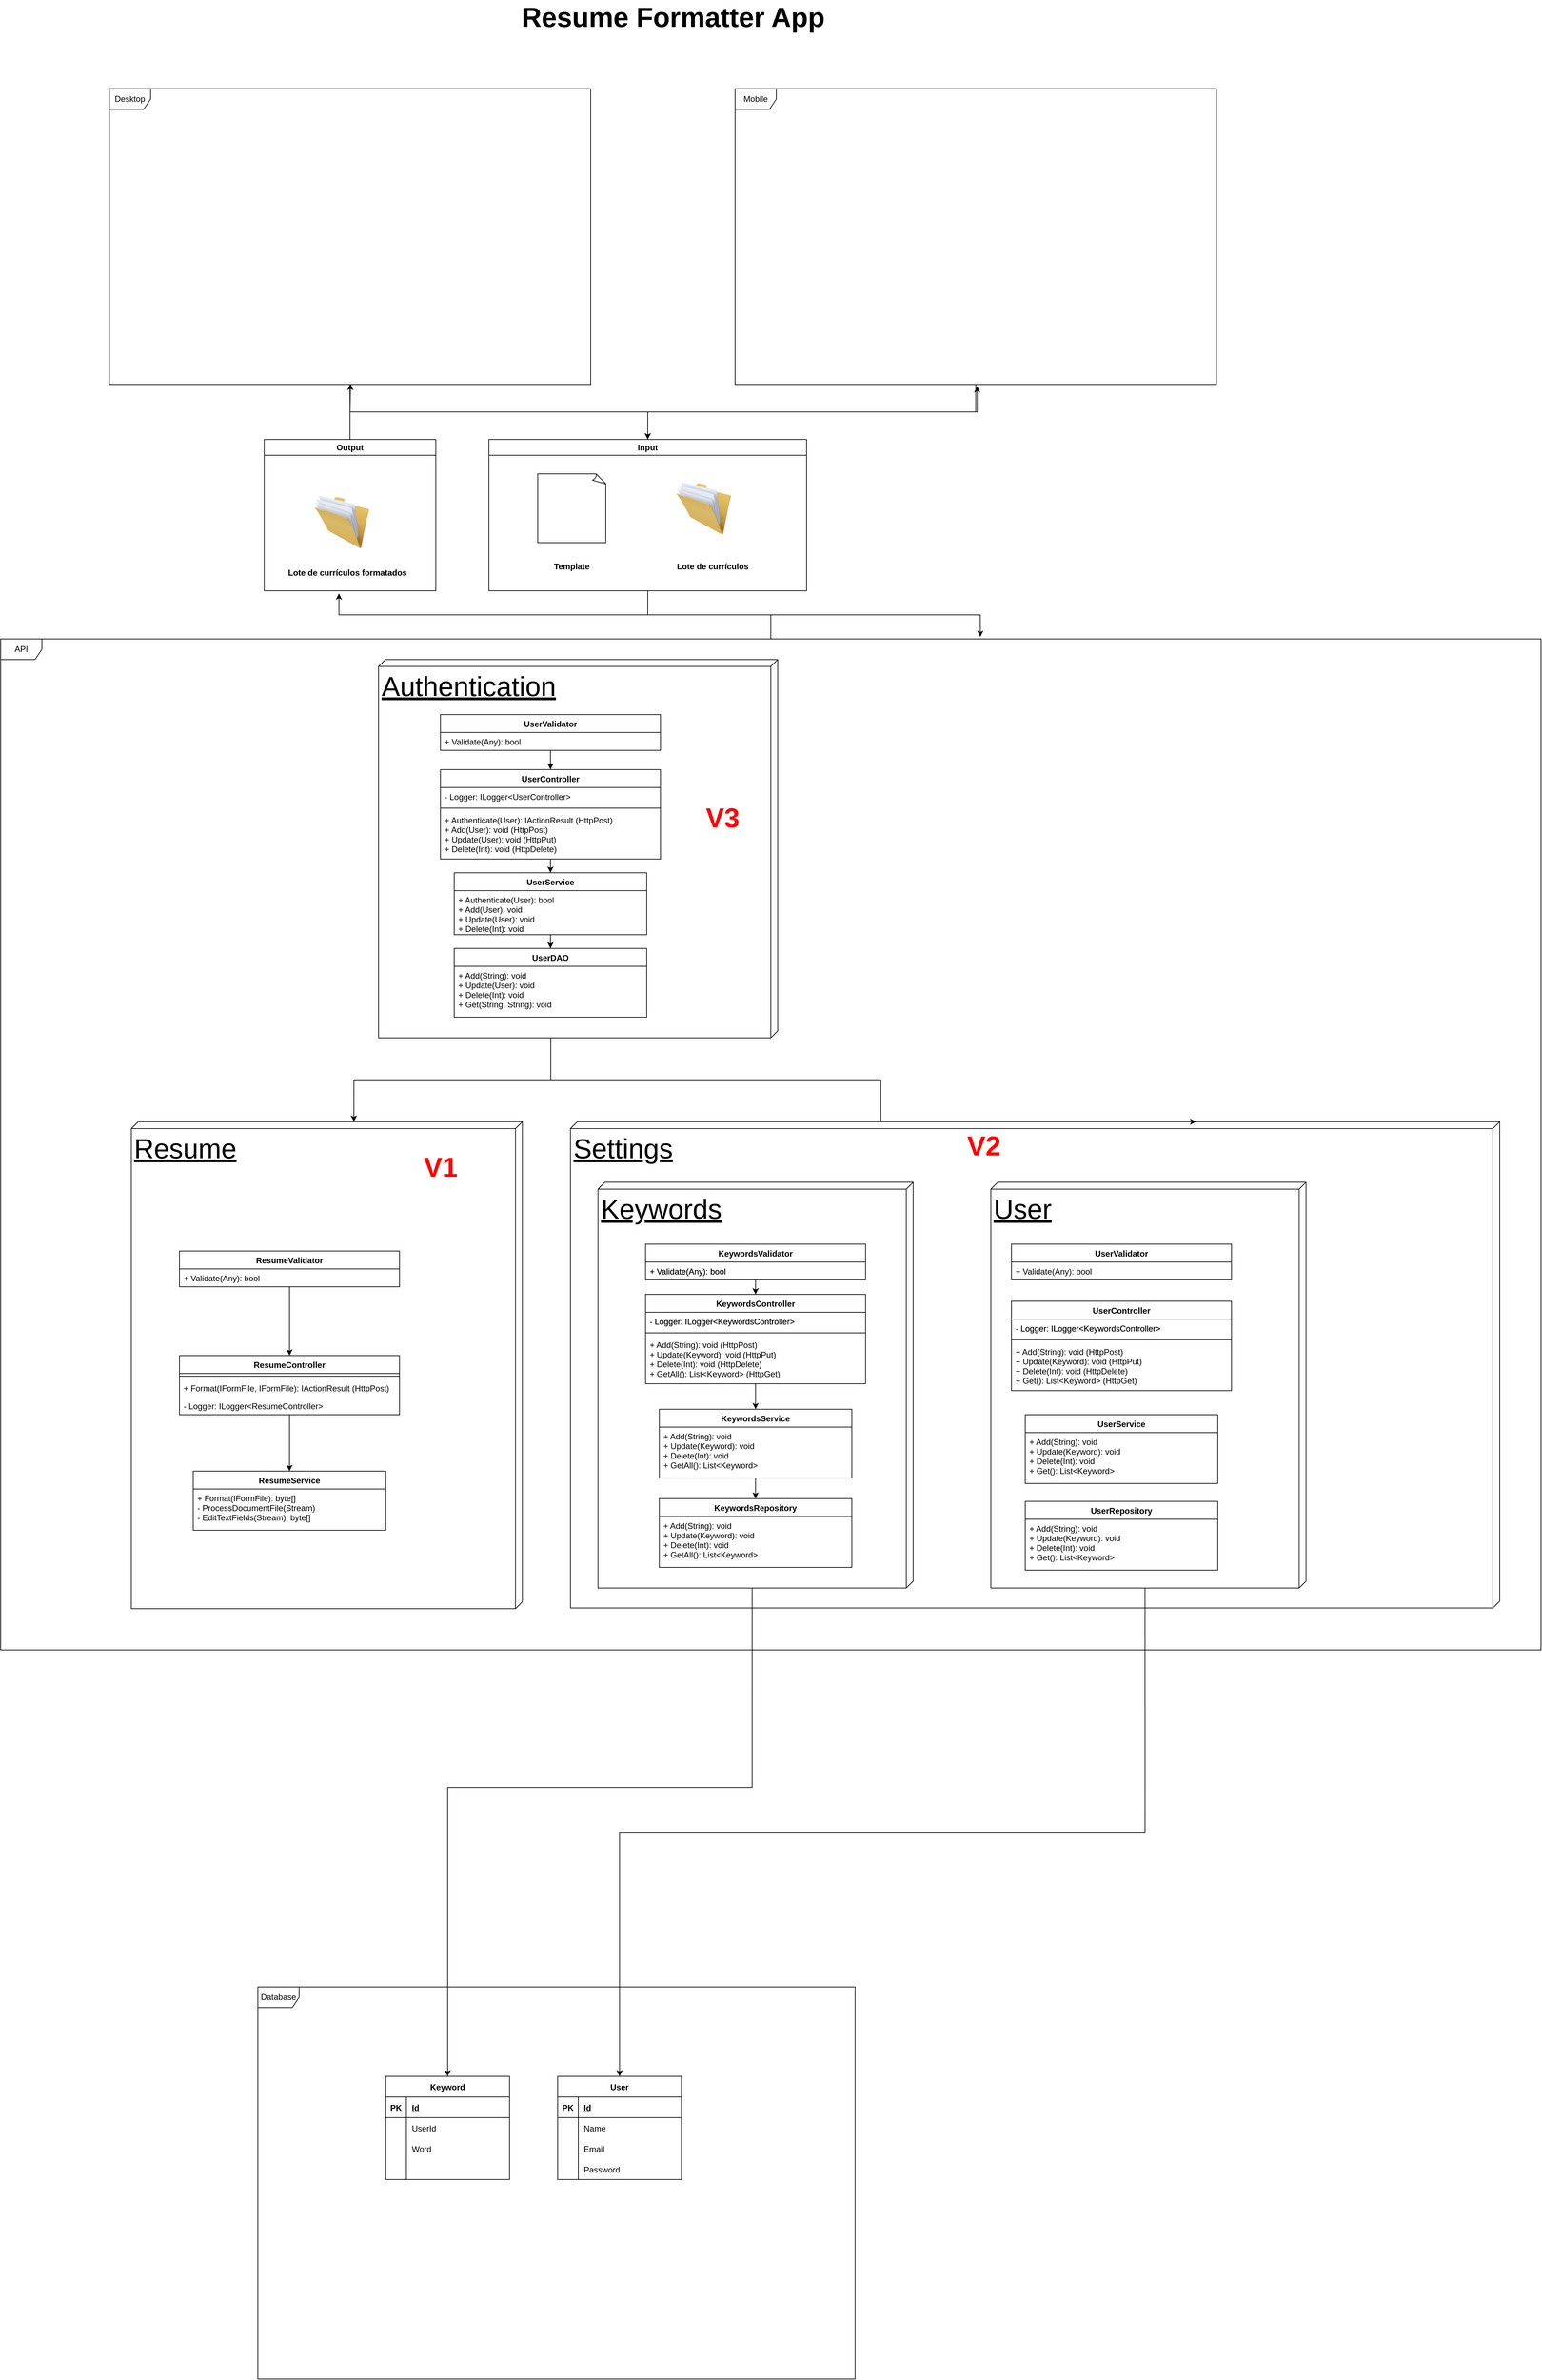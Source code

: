 <mxfile version="20.8.10" type="device"><diagram id="C5RBs43oDa-KdzZeNtuy" name="Page-1"><mxGraphModel dx="3316" dy="2825" grid="1" gridSize="10" guides="1" tooltips="1" connect="1" arrows="1" fold="1" page="1" pageScale="1" pageWidth="827" pageHeight="1169" math="0" shadow="0"><root><mxCell id="WIyWlLk6GJQsqaUBKTNV-0"/><mxCell id="WIyWlLk6GJQsqaUBKTNV-1" parent="WIyWlLk6GJQsqaUBKTNV-0"/><mxCell id="sNUEwPgvlE_x-QV5Grnz-19" style="edgeStyle=orthogonalEdgeStyle;rounded=0;orthogonalLoop=1;jettySize=auto;html=1;entryX=0.413;entryY=1.097;entryDx=0;entryDy=0;entryPerimeter=0;" parent="WIyWlLk6GJQsqaUBKTNV-1" source="MFV8BSGbSPskMG7UeGcg-14" target="sNUEwPgvlE_x-QV5Grnz-9" edge="1"><mxGeometry relative="1" as="geometry"/></mxCell><mxCell id="MFV8BSGbSPskMG7UeGcg-14" value="API" style="shape=umlFrame;whiteSpace=wrap;html=1;" parent="WIyWlLk6GJQsqaUBKTNV-1" vertex="1"><mxGeometry x="300" y="450" width="2240" height="1470" as="geometry"/></mxCell><mxCell id="MFV8BSGbSPskMG7UeGcg-44" value="Settings" style="verticalAlign=top;align=left;spacingTop=8;spacingLeft=2;spacingRight=12;shape=cube;size=10;direction=south;fontStyle=4;html=1;fontSize=40;" parent="WIyWlLk6GJQsqaUBKTNV-1" vertex="1"><mxGeometry x="1128.65" y="1152" width="1351.35" height="707" as="geometry"/></mxCell><mxCell id="6sLqrD7phpvfM1-1nnMF-46" style="edgeStyle=orthogonalEdgeStyle;rounded=0;orthogonalLoop=1;jettySize=auto;html=1;exitX=0;exitY=0;exitDx=590;exitDy=234.17;exitPerimeter=0;" edge="1" parent="WIyWlLk6GJQsqaUBKTNV-1" source="MFV8BSGbSPskMG7UeGcg-45" target="6sLqrD7phpvfM1-1nnMF-19"><mxGeometry relative="1" as="geometry"><Array as="points"><mxPoint x="1393" y="2120"/><mxPoint x="950" y="2120"/></Array></mxGeometry></mxCell><mxCell id="MFV8BSGbSPskMG7UeGcg-45" value="Keywords" style="verticalAlign=top;align=left;spacingTop=8;spacingLeft=2;spacingRight=12;shape=cube;size=10;direction=south;fontStyle=4;html=1;fontSize=40;" parent="WIyWlLk6GJQsqaUBKTNV-1" vertex="1"><mxGeometry x="1168.65" y="1240" width="458.34" height="590" as="geometry"/></mxCell><mxCell id="MFV8BSGbSPskMG7UeGcg-43" value="Resume" style="verticalAlign=top;align=left;spacingTop=8;spacingLeft=2;spacingRight=12;shape=cube;size=10;direction=south;fontStyle=4;html=1;fontSize=40;" parent="WIyWlLk6GJQsqaUBKTNV-1" vertex="1"><mxGeometry x="490" y="1152" width="568.65" height="708" as="geometry"/></mxCell><mxCell id="MFV8BSGbSPskMG7UeGcg-27" style="edgeStyle=orthogonalEdgeStyle;rounded=0;orthogonalLoop=1;jettySize=auto;html=1;fontSize=40;" parent="WIyWlLk6GJQsqaUBKTNV-1" source="MFV8BSGbSPskMG7UeGcg-0" target="MFV8BSGbSPskMG7UeGcg-4" edge="1"><mxGeometry relative="1" as="geometry"/></mxCell><mxCell id="MFV8BSGbSPskMG7UeGcg-0" value="ResumeController" style="swimlane;fontStyle=1;align=center;verticalAlign=top;childLayout=stackLayout;horizontal=1;startSize=26;horizontalStack=0;resizeParent=1;resizeParentMax=0;resizeLast=0;collapsible=1;marginBottom=0;" parent="WIyWlLk6GJQsqaUBKTNV-1" vertex="1"><mxGeometry x="560" y="1492" width="320" height="86" as="geometry"/></mxCell><mxCell id="MFV8BSGbSPskMG7UeGcg-2" value="" style="line;strokeWidth=1;fillColor=none;align=left;verticalAlign=middle;spacingTop=-1;spacingLeft=3;spacingRight=3;rotatable=0;labelPosition=right;points=[];portConstraint=eastwest;strokeColor=inherit;" parent="MFV8BSGbSPskMG7UeGcg-0" vertex="1"><mxGeometry y="26" width="320" height="8" as="geometry"/></mxCell><mxCell id="MFV8BSGbSPskMG7UeGcg-3" value="+ Format(IFormFile, IFormFile): IActionResult (HttpPost)" style="text;strokeColor=none;fillColor=none;align=left;verticalAlign=top;spacingLeft=4;spacingRight=4;overflow=hidden;rotatable=0;points=[[0,0.5],[1,0.5]];portConstraint=eastwest;" parent="MFV8BSGbSPskMG7UeGcg-0" vertex="1"><mxGeometry y="34" width="320" height="26" as="geometry"/></mxCell><mxCell id="MFV8BSGbSPskMG7UeGcg-1" value="- Logger: ILogger&lt;ResumeController&gt;" style="text;strokeColor=none;fillColor=none;align=left;verticalAlign=top;spacingLeft=4;spacingRight=4;overflow=hidden;rotatable=0;points=[[0,0.5],[1,0.5]];portConstraint=eastwest;" parent="MFV8BSGbSPskMG7UeGcg-0" vertex="1"><mxGeometry y="60" width="320" height="26" as="geometry"/></mxCell><mxCell id="MFV8BSGbSPskMG7UeGcg-4" value="ResumeService" style="swimlane;fontStyle=1;align=center;verticalAlign=top;childLayout=stackLayout;horizontal=1;startSize=26;horizontalStack=0;resizeParent=1;resizeParentMax=0;resizeLast=0;collapsible=1;marginBottom=0;" parent="WIyWlLk6GJQsqaUBKTNV-1" vertex="1"><mxGeometry x="580" y="1660" width="280" height="86" as="geometry"/></mxCell><mxCell id="MFV8BSGbSPskMG7UeGcg-7" value="+ Format(IFormFile): byte[]&#10;- ProcessDocumentFile(Stream) &#10;- EditTextFields(Stream): byte[]" style="text;strokeColor=none;fillColor=none;align=left;verticalAlign=top;spacingLeft=4;spacingRight=4;overflow=hidden;rotatable=0;points=[[0,0.5],[1,0.5]];portConstraint=eastwest;" parent="MFV8BSGbSPskMG7UeGcg-4" vertex="1"><mxGeometry y="26" width="280" height="60" as="geometry"/></mxCell><mxCell id="MFV8BSGbSPskMG7UeGcg-79" style="edgeStyle=orthogonalEdgeStyle;rounded=0;orthogonalLoop=1;jettySize=auto;html=1;fontSize=40;" parent="WIyWlLk6GJQsqaUBKTNV-1" source="MFV8BSGbSPskMG7UeGcg-8" target="MFV8BSGbSPskMG7UeGcg-0" edge="1"><mxGeometry relative="1" as="geometry"/></mxCell><mxCell id="MFV8BSGbSPskMG7UeGcg-8" value="ResumeValidator" style="swimlane;fontStyle=1;align=center;verticalAlign=top;childLayout=stackLayout;horizontal=1;startSize=26;horizontalStack=0;resizeParent=1;resizeParentMax=0;resizeLast=0;collapsible=1;marginBottom=0;" parent="WIyWlLk6GJQsqaUBKTNV-1" vertex="1"><mxGeometry x="560" y="1340" width="320" height="52" as="geometry"/></mxCell><mxCell id="MFV8BSGbSPskMG7UeGcg-11" value="+ Validate(Any): bool" style="text;strokeColor=none;fillColor=none;align=left;verticalAlign=top;spacingLeft=4;spacingRight=4;overflow=hidden;rotatable=0;points=[[0,0.5],[1,0.5]];portConstraint=eastwest;" parent="MFV8BSGbSPskMG7UeGcg-8" vertex="1"><mxGeometry y="26" width="320" height="26" as="geometry"/></mxCell><mxCell id="MFV8BSGbSPskMG7UeGcg-15" value="&lt;span style=&quot;font-size: 40px;&quot;&gt;&lt;b&gt;Resume Formatter App&lt;/b&gt;&lt;/span&gt;" style="text;html=1;strokeColor=none;fillColor=none;align=center;verticalAlign=middle;whiteSpace=wrap;rounded=0;" parent="WIyWlLk6GJQsqaUBKTNV-1" vertex="1"><mxGeometry x="1028" y="-470" width="500" height="30" as="geometry"/></mxCell><mxCell id="sNUEwPgvlE_x-QV5Grnz-33" style="edgeStyle=orthogonalEdgeStyle;rounded=0;orthogonalLoop=1;jettySize=auto;html=1;entryX=0.5;entryY=0;entryDx=0;entryDy=0;" parent="WIyWlLk6GJQsqaUBKTNV-1" source="MFV8BSGbSPskMG7UeGcg-17" target="sNUEwPgvlE_x-QV5Grnz-14" edge="1"><mxGeometry relative="1" as="geometry"/></mxCell><mxCell id="MFV8BSGbSPskMG7UeGcg-17" value="Desktop" style="shape=umlFrame;whiteSpace=wrap;html=1;" parent="WIyWlLk6GJQsqaUBKTNV-1" vertex="1"><mxGeometry x="458" y="-350" width="700" height="430" as="geometry"/></mxCell><mxCell id="sNUEwPgvlE_x-QV5Grnz-28" style="edgeStyle=orthogonalEdgeStyle;rounded=0;orthogonalLoop=1;jettySize=auto;html=1;entryX=0.5;entryY=0;entryDx=0;entryDy=0;" parent="WIyWlLk6GJQsqaUBKTNV-1" source="MFV8BSGbSPskMG7UeGcg-18" target="sNUEwPgvlE_x-QV5Grnz-14" edge="1"><mxGeometry relative="1" as="geometry"/></mxCell><mxCell id="MFV8BSGbSPskMG7UeGcg-18" value="Mobile" style="shape=umlFrame;whiteSpace=wrap;html=1;" parent="WIyWlLk6GJQsqaUBKTNV-1" vertex="1"><mxGeometry x="1368" y="-350" width="700" height="430" as="geometry"/></mxCell><mxCell id="MFV8BSGbSPskMG7UeGcg-56" style="edgeStyle=orthogonalEdgeStyle;rounded=0;orthogonalLoop=1;jettySize=auto;html=1;entryX=0.5;entryY=0;entryDx=0;entryDy=0;fontSize=40;" parent="WIyWlLk6GJQsqaUBKTNV-1" source="MFV8BSGbSPskMG7UeGcg-32" target="MFV8BSGbSPskMG7UeGcg-46" edge="1"><mxGeometry relative="1" as="geometry"/></mxCell><mxCell id="MFV8BSGbSPskMG7UeGcg-32" value="KeywordsService" style="swimlane;fontStyle=1;align=center;verticalAlign=top;childLayout=stackLayout;horizontal=1;startSize=26;horizontalStack=0;resizeParent=1;resizeParentMax=0;resizeLast=0;collapsible=1;marginBottom=0;" parent="WIyWlLk6GJQsqaUBKTNV-1" vertex="1"><mxGeometry x="1257.82" y="1570" width="280" height="100" as="geometry"/></mxCell><mxCell id="MFV8BSGbSPskMG7UeGcg-33" value="+ Add(String): void&#10;+ Update(Keyword): void &#10;+ Delete(Int): void&#10;+ GetAll(): List&lt;Keyword&gt;" style="text;strokeColor=none;fillColor=none;align=left;verticalAlign=top;spacingLeft=4;spacingRight=4;overflow=hidden;rotatable=0;points=[[0,0.5],[1,0.5]];portConstraint=eastwest;" parent="MFV8BSGbSPskMG7UeGcg-32" vertex="1"><mxGeometry y="26" width="280" height="74" as="geometry"/></mxCell><mxCell id="MFV8BSGbSPskMG7UeGcg-54" style="edgeStyle=orthogonalEdgeStyle;rounded=0;orthogonalLoop=1;jettySize=auto;html=1;entryX=0.5;entryY=0;entryDx=0;entryDy=0;fontSize=40;" parent="WIyWlLk6GJQsqaUBKTNV-1" source="MFV8BSGbSPskMG7UeGcg-34" target="MFV8BSGbSPskMG7UeGcg-48" edge="1"><mxGeometry relative="1" as="geometry"/></mxCell><mxCell id="MFV8BSGbSPskMG7UeGcg-34" value="KeywordsValidator" style="swimlane;fontStyle=1;align=center;verticalAlign=top;childLayout=stackLayout;horizontal=1;startSize=26;horizontalStack=0;resizeParent=1;resizeParentMax=0;resizeLast=0;collapsible=1;marginBottom=0;" parent="WIyWlLk6GJQsqaUBKTNV-1" vertex="1"><mxGeometry x="1237.82" y="1330" width="320" height="52" as="geometry"/></mxCell><mxCell id="MFV8BSGbSPskMG7UeGcg-37" value="+ Validate(Any): bool" style="text;strokeColor=none;fillColor=none;align=left;verticalAlign=top;spacingLeft=4;spacingRight=4;overflow=hidden;rotatable=0;points=[[0,0.5],[1,0.5]];portConstraint=eastwest;" parent="MFV8BSGbSPskMG7UeGcg-34" vertex="1"><mxGeometry y="26" width="320" height="26" as="geometry"/></mxCell><mxCell id="MFV8BSGbSPskMG7UeGcg-46" value="KeywordsRepository" style="swimlane;fontStyle=1;align=center;verticalAlign=top;childLayout=stackLayout;horizontal=1;startSize=26;horizontalStack=0;resizeParent=1;resizeParentMax=0;resizeLast=0;collapsible=1;marginBottom=0;" parent="WIyWlLk6GJQsqaUBKTNV-1" vertex="1"><mxGeometry x="1257.82" y="1700" width="280" height="100" as="geometry"/></mxCell><mxCell id="MFV8BSGbSPskMG7UeGcg-47" value="+ Add(String): void&#10;+ Update(Keyword): void &#10;+ Delete(Int): void&#10;+ GetAll(): List&lt;Keyword&gt;" style="text;strokeColor=none;fillColor=none;align=left;verticalAlign=top;spacingLeft=4;spacingRight=4;overflow=hidden;rotatable=0;points=[[0,0.5],[1,0.5]];portConstraint=eastwest;" parent="MFV8BSGbSPskMG7UeGcg-46" vertex="1"><mxGeometry y="26" width="280" height="74" as="geometry"/></mxCell><mxCell id="MFV8BSGbSPskMG7UeGcg-55" style="edgeStyle=orthogonalEdgeStyle;rounded=0;orthogonalLoop=1;jettySize=auto;html=1;entryX=0.5;entryY=0;entryDx=0;entryDy=0;fontSize=40;" parent="WIyWlLk6GJQsqaUBKTNV-1" source="MFV8BSGbSPskMG7UeGcg-48" target="MFV8BSGbSPskMG7UeGcg-32" edge="1"><mxGeometry relative="1" as="geometry"/></mxCell><mxCell id="MFV8BSGbSPskMG7UeGcg-48" value="KeywordsController" style="swimlane;fontStyle=1;align=center;verticalAlign=top;childLayout=stackLayout;horizontal=1;startSize=26;horizontalStack=0;resizeParent=1;resizeParentMax=0;resizeLast=0;collapsible=1;marginBottom=0;" parent="WIyWlLk6GJQsqaUBKTNV-1" vertex="1"><mxGeometry x="1237.82" y="1403" width="320" height="130" as="geometry"/></mxCell><mxCell id="MFV8BSGbSPskMG7UeGcg-69" value="- Logger: ILogger&lt;KeywordsController&gt;" style="text;strokeColor=none;fillColor=none;align=left;verticalAlign=top;spacingLeft=4;spacingRight=4;overflow=hidden;rotatable=0;points=[[0,0.5],[1,0.5]];portConstraint=eastwest;" parent="MFV8BSGbSPskMG7UeGcg-48" vertex="1"><mxGeometry y="26" width="320" height="26" as="geometry"/></mxCell><mxCell id="MFV8BSGbSPskMG7UeGcg-50" value="" style="line;strokeWidth=1;fillColor=none;align=left;verticalAlign=middle;spacingTop=-1;spacingLeft=3;spacingRight=3;rotatable=0;labelPosition=right;points=[];portConstraint=eastwest;strokeColor=inherit;" parent="MFV8BSGbSPskMG7UeGcg-48" vertex="1"><mxGeometry y="52" width="320" height="8" as="geometry"/></mxCell><mxCell id="MFV8BSGbSPskMG7UeGcg-51" value="+ Add(String): void (HttpPost)&#10;+ Update(Keyword): void (HttpPut)&#10;+ Delete(Int): void (HttpDelete)&#10;+ GetAll(): List&lt;Keyword&gt; (HttpGet)" style="text;strokeColor=none;fillColor=none;align=left;verticalAlign=top;spacingLeft=4;spacingRight=4;overflow=hidden;rotatable=0;points=[[0,0.5],[1,0.5]];portConstraint=eastwest;" parent="MFV8BSGbSPskMG7UeGcg-48" vertex="1"><mxGeometry y="60" width="320" height="70" as="geometry"/></mxCell><mxCell id="MFV8BSGbSPskMG7UeGcg-81" style="edgeStyle=orthogonalEdgeStyle;rounded=0;orthogonalLoop=1;jettySize=auto;html=1;exitX=0;exitY=0;exitDx=550;exitDy=255.0;exitPerimeter=0;entryX=0;entryY=0;entryDx=0;entryDy=245.0;entryPerimeter=0;fontSize=40;" parent="WIyWlLk6GJQsqaUBKTNV-1" source="MFV8BSGbSPskMG7UeGcg-58" target="MFV8BSGbSPskMG7UeGcg-43" edge="1"><mxGeometry relative="1" as="geometry"><Array as="points"><mxPoint x="1100" y="1030"/><mxPoint x="1100" y="1091"/><mxPoint x="814" y="1091"/></Array></mxGeometry></mxCell><mxCell id="MFV8BSGbSPskMG7UeGcg-82" style="edgeStyle=orthogonalEdgeStyle;rounded=0;orthogonalLoop=1;jettySize=auto;html=1;entryX=0;entryY=0;entryDx=0;entryDy=441.355;entryPerimeter=0;fontSize=40;" parent="WIyWlLk6GJQsqaUBKTNV-1" source="MFV8BSGbSPskMG7UeGcg-58" target="MFV8BSGbSPskMG7UeGcg-44" edge="1"><mxGeometry relative="1" as="geometry"><Array as="points"><mxPoint x="1100" y="1091"/><mxPoint x="1580" y="1091"/></Array></mxGeometry></mxCell><mxCell id="MFV8BSGbSPskMG7UeGcg-58" value="Authentication" style="verticalAlign=top;align=left;spacingTop=8;spacingLeft=2;spacingRight=12;shape=cube;size=10;direction=south;fontStyle=4;html=1;fontSize=40;" parent="WIyWlLk6GJQsqaUBKTNV-1" vertex="1"><mxGeometry x="849.54" y="480" width="580.46" height="550" as="geometry"/></mxCell><mxCell id="MFV8BSGbSPskMG7UeGcg-72" style="edgeStyle=orthogonalEdgeStyle;rounded=0;orthogonalLoop=1;jettySize=auto;html=1;entryX=0.5;entryY=0;entryDx=0;entryDy=0;fontSize=40;" parent="WIyWlLk6GJQsqaUBKTNV-1" source="MFV8BSGbSPskMG7UeGcg-59" target="MFV8BSGbSPskMG7UeGcg-63" edge="1"><mxGeometry relative="1" as="geometry"/></mxCell><mxCell id="MFV8BSGbSPskMG7UeGcg-59" value="UserController" style="swimlane;fontStyle=1;align=center;verticalAlign=top;childLayout=stackLayout;horizontal=1;startSize=26;horizontalStack=0;resizeParent=1;resizeParentMax=0;resizeLast=0;collapsible=1;marginBottom=0;" parent="WIyWlLk6GJQsqaUBKTNV-1" vertex="1"><mxGeometry x="939.54" y="640" width="320" height="130" as="geometry"/></mxCell><mxCell id="MFV8BSGbSPskMG7UeGcg-60" value="- Logger: ILogger&lt;UserController&gt;" style="text;strokeColor=none;fillColor=none;align=left;verticalAlign=top;spacingLeft=4;spacingRight=4;overflow=hidden;rotatable=0;points=[[0,0.5],[1,0.5]];portConstraint=eastwest;" parent="MFV8BSGbSPskMG7UeGcg-59" vertex="1"><mxGeometry y="26" width="320" height="26" as="geometry"/></mxCell><mxCell id="MFV8BSGbSPskMG7UeGcg-61" value="" style="line;strokeWidth=1;fillColor=none;align=left;verticalAlign=middle;spacingTop=-1;spacingLeft=3;spacingRight=3;rotatable=0;labelPosition=right;points=[];portConstraint=eastwest;strokeColor=inherit;" parent="MFV8BSGbSPskMG7UeGcg-59" vertex="1"><mxGeometry y="52" width="320" height="8" as="geometry"/></mxCell><mxCell id="MFV8BSGbSPskMG7UeGcg-62" value="+ Authenticate(User): IActionResult (HttpPost)&#10;+ Add(User): void (HttpPost)&#10;+ Update(User): void (HttpPut)&#10;+ Delete(Int): void (HttpDelete)" style="text;strokeColor=none;fillColor=none;align=left;verticalAlign=top;spacingLeft=4;spacingRight=4;overflow=hidden;rotatable=0;points=[[0,0.5],[1,0.5]];portConstraint=eastwest;" parent="MFV8BSGbSPskMG7UeGcg-59" vertex="1"><mxGeometry y="60" width="320" height="70" as="geometry"/></mxCell><mxCell id="MFV8BSGbSPskMG7UeGcg-76" style="edgeStyle=orthogonalEdgeStyle;rounded=0;orthogonalLoop=1;jettySize=auto;html=1;entryX=0.5;entryY=0;entryDx=0;entryDy=0;fontSize=40;" parent="WIyWlLk6GJQsqaUBKTNV-1" source="MFV8BSGbSPskMG7UeGcg-63" target="MFV8BSGbSPskMG7UeGcg-67" edge="1"><mxGeometry relative="1" as="geometry"/></mxCell><mxCell id="MFV8BSGbSPskMG7UeGcg-63" value="UserService" style="swimlane;fontStyle=1;align=center;verticalAlign=top;childLayout=stackLayout;horizontal=1;startSize=26;horizontalStack=0;resizeParent=1;resizeParentMax=0;resizeLast=0;collapsible=1;marginBottom=0;" parent="WIyWlLk6GJQsqaUBKTNV-1" vertex="1"><mxGeometry x="959.54" y="790" width="280" height="90" as="geometry"/></mxCell><mxCell id="MFV8BSGbSPskMG7UeGcg-64" value="+ Authenticate(User): bool&#10;+ Add(User): void&#10;+ Update(User): void&#10;+ Delete(Int): void" style="text;strokeColor=none;fillColor=none;align=left;verticalAlign=top;spacingLeft=4;spacingRight=4;overflow=hidden;rotatable=0;points=[[0,0.5],[1,0.5]];portConstraint=eastwest;" parent="MFV8BSGbSPskMG7UeGcg-63" vertex="1"><mxGeometry y="26" width="280" height="64" as="geometry"/></mxCell><mxCell id="MFV8BSGbSPskMG7UeGcg-71" style="edgeStyle=orthogonalEdgeStyle;rounded=0;orthogonalLoop=1;jettySize=auto;html=1;entryX=0.5;entryY=0;entryDx=0;entryDy=0;fontSize=40;" parent="WIyWlLk6GJQsqaUBKTNV-1" source="MFV8BSGbSPskMG7UeGcg-65" target="MFV8BSGbSPskMG7UeGcg-59" edge="1"><mxGeometry relative="1" as="geometry"/></mxCell><mxCell id="MFV8BSGbSPskMG7UeGcg-65" value="UserValidator" style="swimlane;fontStyle=1;align=center;verticalAlign=top;childLayout=stackLayout;horizontal=1;startSize=26;horizontalStack=0;resizeParent=1;resizeParentMax=0;resizeLast=0;collapsible=1;marginBottom=0;" parent="WIyWlLk6GJQsqaUBKTNV-1" vertex="1"><mxGeometry x="939.54" y="560" width="320" height="52" as="geometry"/></mxCell><mxCell id="MFV8BSGbSPskMG7UeGcg-66" value="+ Validate(Any): bool" style="text;strokeColor=none;fillColor=none;align=left;verticalAlign=top;spacingLeft=4;spacingRight=4;overflow=hidden;rotatable=0;points=[[0,0.5],[1,0.5]];portConstraint=eastwest;" parent="MFV8BSGbSPskMG7UeGcg-65" vertex="1"><mxGeometry y="26" width="320" height="26" as="geometry"/></mxCell><mxCell id="MFV8BSGbSPskMG7UeGcg-67" value="UserDAO" style="swimlane;fontStyle=1;align=center;verticalAlign=top;childLayout=stackLayout;horizontal=1;startSize=26;horizontalStack=0;resizeParent=1;resizeParentMax=0;resizeLast=0;collapsible=1;marginBottom=0;" parent="WIyWlLk6GJQsqaUBKTNV-1" vertex="1"><mxGeometry x="959.53" y="900" width="280" height="100" as="geometry"/></mxCell><mxCell id="MFV8BSGbSPskMG7UeGcg-68" value="+ Add(String): void&#10;+ Update(User): void &#10;+ Delete(Int): void&#10;+ Get(String, String): void" style="text;strokeColor=none;fillColor=none;align=left;verticalAlign=top;spacingLeft=4;spacingRight=4;overflow=hidden;rotatable=0;points=[[0,0.5],[1,0.5]];portConstraint=eastwest;" parent="MFV8BSGbSPskMG7UeGcg-67" vertex="1"><mxGeometry y="26" width="280" height="74" as="geometry"/></mxCell><mxCell id="MFV8BSGbSPskMG7UeGcg-83" value="V3" style="text;align=center;fontStyle=1;verticalAlign=middle;spacingLeft=3;spacingRight=3;rotatable=0;points=[[0,0.5],[1,0.5]];portConstraint=eastwest;fontSize=40;fontColor=#FF0000;" parent="WIyWlLk6GJQsqaUBKTNV-1" vertex="1"><mxGeometry x="1310" y="692" width="80" height="26" as="geometry"/></mxCell><mxCell id="MFV8BSGbSPskMG7UeGcg-84" value="V2" style="text;align=center;fontStyle=1;verticalAlign=middle;spacingLeft=3;spacingRight=3;rotatable=0;points=[[0,0.5],[1,0.5]];portConstraint=eastwest;fontSize=40;fontColor=#FF0000;" parent="WIyWlLk6GJQsqaUBKTNV-1" vertex="1"><mxGeometry x="1690" y="1169" width="80" height="26" as="geometry"/></mxCell><mxCell id="MFV8BSGbSPskMG7UeGcg-85" value="V1" style="text;align=center;fontStyle=1;verticalAlign=middle;spacingLeft=3;spacingRight=3;rotatable=0;points=[[0,0.5],[1,0.5]];portConstraint=eastwest;fontSize=40;fontColor=#FF0000;" parent="WIyWlLk6GJQsqaUBKTNV-1" vertex="1"><mxGeometry x="900" y="1200" width="80" height="26" as="geometry"/></mxCell><mxCell id="sNUEwPgvlE_x-QV5Grnz-22" style="edgeStyle=orthogonalEdgeStyle;rounded=0;orthogonalLoop=1;jettySize=auto;html=1;entryX=0.636;entryY=-0.002;entryDx=0;entryDy=0;entryPerimeter=0;" parent="WIyWlLk6GJQsqaUBKTNV-1" source="sNUEwPgvlE_x-QV5Grnz-14" target="MFV8BSGbSPskMG7UeGcg-14" edge="1"><mxGeometry relative="1" as="geometry"/></mxCell><mxCell id="sNUEwPgvlE_x-QV5Grnz-14" value="Input" style="swimlane;whiteSpace=wrap;html=1;" parent="WIyWlLk6GJQsqaUBKTNV-1" vertex="1"><mxGeometry x="1010" y="160" width="462" height="220" as="geometry"/></mxCell><mxCell id="sNUEwPgvlE_x-QV5Grnz-1" value="" style="whiteSpace=wrap;html=1;shape=mxgraph.basic.document" parent="sNUEwPgvlE_x-QV5Grnz-14" vertex="1"><mxGeometry x="71" y="50" width="100" height="100" as="geometry"/></mxCell><mxCell id="sNUEwPgvlE_x-QV5Grnz-0" value="" style="image;html=1;image=img/lib/clip_art/general/Full_Folder_128x128.png" parent="sNUEwPgvlE_x-QV5Grnz-14" vertex="1"><mxGeometry x="272.35" y="60" width="80" height="80" as="geometry"/></mxCell><mxCell id="sNUEwPgvlE_x-QV5Grnz-10" value="&lt;b&gt;Template&lt;/b&gt;" style="text;html=1;align=center;verticalAlign=middle;resizable=0;points=[];autosize=1;strokeColor=none;fillColor=none;" parent="sNUEwPgvlE_x-QV5Grnz-14" vertex="1"><mxGeometry x="80.35" y="170" width="80" height="30" as="geometry"/></mxCell><mxCell id="sNUEwPgvlE_x-QV5Grnz-2" value="&lt;b&gt;Lote de currículos&lt;/b&gt;" style="text;html=1;align=center;verticalAlign=middle;resizable=0;points=[];autosize=1;strokeColor=none;fillColor=none;" parent="sNUEwPgvlE_x-QV5Grnz-14" vertex="1"><mxGeometry x="260.17" y="170" width="130" height="30" as="geometry"/></mxCell><mxCell id="sNUEwPgvlE_x-QV5Grnz-25" style="edgeStyle=orthogonalEdgeStyle;rounded=0;orthogonalLoop=1;jettySize=auto;html=1;exitX=0.5;exitY=0;exitDx=0;exitDy=0;entryX=0.501;entryY=0.998;entryDx=0;entryDy=0;entryPerimeter=0;" parent="WIyWlLk6GJQsqaUBKTNV-1" source="sNUEwPgvlE_x-QV5Grnz-15" target="MFV8BSGbSPskMG7UeGcg-17" edge="1"><mxGeometry relative="1" as="geometry"/></mxCell><mxCell id="sNUEwPgvlE_x-QV5Grnz-27" style="edgeStyle=orthogonalEdgeStyle;rounded=0;orthogonalLoop=1;jettySize=auto;html=1;exitX=0.5;exitY=0;exitDx=0;exitDy=0;entryX=0.503;entryY=1.006;entryDx=0;entryDy=0;entryPerimeter=0;" parent="WIyWlLk6GJQsqaUBKTNV-1" source="sNUEwPgvlE_x-QV5Grnz-15" target="MFV8BSGbSPskMG7UeGcg-18" edge="1"><mxGeometry relative="1" as="geometry"/></mxCell><mxCell id="sNUEwPgvlE_x-QV5Grnz-15" value="Output" style="swimlane;whiteSpace=wrap;html=1;startSize=23;" parent="WIyWlLk6GJQsqaUBKTNV-1" vertex="1"><mxGeometry x="683.24" y="160" width="249.53" height="220" as="geometry"/></mxCell><mxCell id="sNUEwPgvlE_x-QV5Grnz-7" value="" style="image;html=1;image=img/lib/clip_art/general/Full_Folder_128x128.png" parent="sNUEwPgvlE_x-QV5Grnz-15" vertex="1"><mxGeometry x="72.76" y="80" width="80" height="80" as="geometry"/></mxCell><mxCell id="sNUEwPgvlE_x-QV5Grnz-9" value="&lt;span style=&quot;color: rgb(0, 0, 0); font-family: Helvetica; font-size: 12px; font-style: normal; font-variant-ligatures: normal; font-variant-caps: normal; letter-spacing: normal; orphans: 2; text-align: center; text-indent: 0px; text-transform: none; widows: 2; word-spacing: 0px; -webkit-text-stroke-width: 0px; background-color: rgb(251, 251, 251); text-decoration-thickness: initial; text-decoration-style: initial; text-decoration-color: initial; float: none; display: inline !important;&quot;&gt;&lt;b&gt;Lote de currículos formatados&lt;br&gt;&lt;/b&gt;&lt;br&gt;&lt;/span&gt;" style="text;whiteSpace=wrap;html=1;" parent="sNUEwPgvlE_x-QV5Grnz-15" vertex="1"><mxGeometry x="32.26" y="180" width="185" height="40" as="geometry"/></mxCell><mxCell id="6sLqrD7phpvfM1-1nnMF-0" value="+ Validate(Any): bool" style="text;strokeColor=none;fillColor=none;align=left;verticalAlign=top;spacingLeft=4;spacingRight=4;overflow=hidden;rotatable=0;points=[[0,0.5],[1,0.5]];portConstraint=eastwest;" vertex="1" parent="WIyWlLk6GJQsqaUBKTNV-1"><mxGeometry x="1237.82" y="1356" width="320" height="26" as="geometry"/></mxCell><mxCell id="6sLqrD7phpvfM1-1nnMF-1" value="- Logger: ILogger&lt;KeywordsController&gt;" style="text;strokeColor=none;fillColor=none;align=left;verticalAlign=top;spacingLeft=4;spacingRight=4;overflow=hidden;rotatable=0;points=[[0,0.5],[1,0.5]];portConstraint=eastwest;" vertex="1" parent="WIyWlLk6GJQsqaUBKTNV-1"><mxGeometry x="1237.82" y="1429" width="320" height="26" as="geometry"/></mxCell><mxCell id="6sLqrD7phpvfM1-1nnMF-47" style="edgeStyle=orthogonalEdgeStyle;rounded=0;orthogonalLoop=1;jettySize=auto;html=1;exitX=0;exitY=0;exitDx=590;exitDy=234.17;exitPerimeter=0;" edge="1" parent="WIyWlLk6GJQsqaUBKTNV-1" source="6sLqrD7phpvfM1-1nnMF-2" target="6sLqrD7phpvfM1-1nnMF-33"><mxGeometry relative="1" as="geometry"/></mxCell><mxCell id="6sLqrD7phpvfM1-1nnMF-2" value="User" style="verticalAlign=top;align=left;spacingTop=8;spacingLeft=2;spacingRight=12;shape=cube;size=10;direction=south;fontStyle=4;html=1;fontSize=40;" vertex="1" parent="WIyWlLk6GJQsqaUBKTNV-1"><mxGeometry x="1740" y="1240" width="458.34" height="590" as="geometry"/></mxCell><mxCell id="6sLqrD7phpvfM1-1nnMF-4" value="UserValidator" style="swimlane;fontStyle=1;align=center;verticalAlign=top;childLayout=stackLayout;horizontal=1;startSize=26;horizontalStack=0;resizeParent=1;resizeParentMax=0;resizeLast=0;collapsible=1;marginBottom=0;" vertex="1" parent="WIyWlLk6GJQsqaUBKTNV-1"><mxGeometry x="1770" y="1330" width="320" height="52" as="geometry"/></mxCell><mxCell id="6sLqrD7phpvfM1-1nnMF-5" value="+ Validate(Any): bool" style="text;strokeColor=none;fillColor=none;align=left;verticalAlign=top;spacingLeft=4;spacingRight=4;overflow=hidden;rotatable=0;points=[[0,0.5],[1,0.5]];portConstraint=eastwest;" vertex="1" parent="6sLqrD7phpvfM1-1nnMF-4"><mxGeometry y="26" width="320" height="26" as="geometry"/></mxCell><mxCell id="6sLqrD7phpvfM1-1nnMF-9" value="UserController" style="swimlane;fontStyle=1;align=center;verticalAlign=top;childLayout=stackLayout;horizontal=1;startSize=26;horizontalStack=0;resizeParent=1;resizeParentMax=0;resizeLast=0;collapsible=1;marginBottom=0;" vertex="1" parent="WIyWlLk6GJQsqaUBKTNV-1"><mxGeometry x="1770" y="1413" width="320" height="130" as="geometry"/></mxCell><mxCell id="6sLqrD7phpvfM1-1nnMF-10" value="- Logger: ILogger&lt;KeywordsController&gt;" style="text;strokeColor=none;fillColor=none;align=left;verticalAlign=top;spacingLeft=4;spacingRight=4;overflow=hidden;rotatable=0;points=[[0,0.5],[1,0.5]];portConstraint=eastwest;" vertex="1" parent="6sLqrD7phpvfM1-1nnMF-9"><mxGeometry y="26" width="320" height="26" as="geometry"/></mxCell><mxCell id="6sLqrD7phpvfM1-1nnMF-11" value="" style="line;strokeWidth=1;fillColor=none;align=left;verticalAlign=middle;spacingTop=-1;spacingLeft=3;spacingRight=3;rotatable=0;labelPosition=right;points=[];portConstraint=eastwest;strokeColor=inherit;" vertex="1" parent="6sLqrD7phpvfM1-1nnMF-9"><mxGeometry y="52" width="320" height="8" as="geometry"/></mxCell><mxCell id="6sLqrD7phpvfM1-1nnMF-12" value="+ Add(String): void (HttpPost)&#10;+ Update(Keyword): void (HttpPut)&#10;+ Delete(Int): void (HttpDelete)&#10;+ Get(): List&lt;Keyword&gt; (HttpGet)" style="text;strokeColor=none;fillColor=none;align=left;verticalAlign=top;spacingLeft=4;spacingRight=4;overflow=hidden;rotatable=0;points=[[0,0.5],[1,0.5]];portConstraint=eastwest;" vertex="1" parent="6sLqrD7phpvfM1-1nnMF-9"><mxGeometry y="60" width="320" height="70" as="geometry"/></mxCell><mxCell id="6sLqrD7phpvfM1-1nnMF-13" value="- Logger: ILogger&lt;KeywordsController&gt;" style="text;strokeColor=none;fillColor=none;align=left;verticalAlign=top;spacingLeft=4;spacingRight=4;overflow=hidden;rotatable=0;points=[[0,0.5],[1,0.5]];portConstraint=eastwest;" vertex="1" parent="WIyWlLk6GJQsqaUBKTNV-1"><mxGeometry x="1770" y="1439" width="320" height="26" as="geometry"/></mxCell><mxCell id="6sLqrD7phpvfM1-1nnMF-14" value="UserService" style="swimlane;fontStyle=1;align=center;verticalAlign=top;childLayout=stackLayout;horizontal=1;startSize=26;horizontalStack=0;resizeParent=1;resizeParentMax=0;resizeLast=0;collapsible=1;marginBottom=0;" vertex="1" parent="WIyWlLk6GJQsqaUBKTNV-1"><mxGeometry x="1790" y="1578" width="280" height="100" as="geometry"/></mxCell><mxCell id="6sLqrD7phpvfM1-1nnMF-15" value="+ Add(String): void&#10;+ Update(Keyword): void &#10;+ Delete(Int): void&#10;+ Get(): List&lt;Keyword&gt;" style="text;strokeColor=none;fillColor=none;align=left;verticalAlign=top;spacingLeft=4;spacingRight=4;overflow=hidden;rotatable=0;points=[[0,0.5],[1,0.5]];portConstraint=eastwest;" vertex="1" parent="6sLqrD7phpvfM1-1nnMF-14"><mxGeometry y="26" width="280" height="74" as="geometry"/></mxCell><mxCell id="6sLqrD7phpvfM1-1nnMF-16" value="UserRepository" style="swimlane;fontStyle=1;align=center;verticalAlign=top;childLayout=stackLayout;horizontal=1;startSize=26;horizontalStack=0;resizeParent=1;resizeParentMax=0;resizeLast=0;collapsible=1;marginBottom=0;" vertex="1" parent="WIyWlLk6GJQsqaUBKTNV-1"><mxGeometry x="1790" y="1704" width="280" height="100" as="geometry"/></mxCell><mxCell id="6sLqrD7phpvfM1-1nnMF-17" value="+ Add(String): void&#10;+ Update(Keyword): void &#10;+ Delete(Int): void&#10;+ Get(): List&lt;Keyword&gt;" style="text;strokeColor=none;fillColor=none;align=left;verticalAlign=top;spacingLeft=4;spacingRight=4;overflow=hidden;rotatable=0;points=[[0,0.5],[1,0.5]];portConstraint=eastwest;" vertex="1" parent="6sLqrD7phpvfM1-1nnMF-16"><mxGeometry y="26" width="280" height="74" as="geometry"/></mxCell><mxCell id="6sLqrD7phpvfM1-1nnMF-18" value="Database" style="shape=umlFrame;whiteSpace=wrap;html=1;" vertex="1" parent="WIyWlLk6GJQsqaUBKTNV-1"><mxGeometry x="674.01" y="2410" width="868.57" height="570" as="geometry"/></mxCell><mxCell id="6sLqrD7phpvfM1-1nnMF-19" value="Keyword" style="shape=table;startSize=30;container=1;collapsible=1;childLayout=tableLayout;fixedRows=1;rowLines=0;fontStyle=1;align=center;resizeLast=1;" vertex="1" parent="WIyWlLk6GJQsqaUBKTNV-1"><mxGeometry x="860" y="2540" width="180" height="150" as="geometry"/></mxCell><mxCell id="6sLqrD7phpvfM1-1nnMF-20" value="" style="shape=tableRow;horizontal=0;startSize=0;swimlaneHead=0;swimlaneBody=0;fillColor=none;collapsible=0;dropTarget=0;points=[[0,0.5],[1,0.5]];portConstraint=eastwest;top=0;left=0;right=0;bottom=1;" vertex="1" parent="6sLqrD7phpvfM1-1nnMF-19"><mxGeometry y="30" width="180" height="30" as="geometry"/></mxCell><mxCell id="6sLqrD7phpvfM1-1nnMF-21" value="PK" style="shape=partialRectangle;connectable=0;fillColor=none;top=0;left=0;bottom=0;right=0;fontStyle=1;overflow=hidden;" vertex="1" parent="6sLqrD7phpvfM1-1nnMF-20"><mxGeometry width="30" height="30" as="geometry"><mxRectangle width="30" height="30" as="alternateBounds"/></mxGeometry></mxCell><mxCell id="6sLqrD7phpvfM1-1nnMF-22" value="Id" style="shape=partialRectangle;connectable=0;fillColor=none;top=0;left=0;bottom=0;right=0;align=left;spacingLeft=6;fontStyle=5;overflow=hidden;" vertex="1" parent="6sLqrD7phpvfM1-1nnMF-20"><mxGeometry x="30" width="150" height="30" as="geometry"><mxRectangle width="150" height="30" as="alternateBounds"/></mxGeometry></mxCell><mxCell id="6sLqrD7phpvfM1-1nnMF-23" value="" style="shape=tableRow;horizontal=0;startSize=0;swimlaneHead=0;swimlaneBody=0;fillColor=none;collapsible=0;dropTarget=0;points=[[0,0.5],[1,0.5]];portConstraint=eastwest;top=0;left=0;right=0;bottom=0;" vertex="1" parent="6sLqrD7phpvfM1-1nnMF-19"><mxGeometry y="60" width="180" height="30" as="geometry"/></mxCell><mxCell id="6sLqrD7phpvfM1-1nnMF-24" value="" style="shape=partialRectangle;connectable=0;fillColor=none;top=0;left=0;bottom=0;right=0;editable=1;overflow=hidden;" vertex="1" parent="6sLqrD7phpvfM1-1nnMF-23"><mxGeometry width="30" height="30" as="geometry"><mxRectangle width="30" height="30" as="alternateBounds"/></mxGeometry></mxCell><mxCell id="6sLqrD7phpvfM1-1nnMF-25" value="UserId" style="shape=partialRectangle;connectable=0;fillColor=none;top=0;left=0;bottom=0;right=0;align=left;spacingLeft=6;overflow=hidden;" vertex="1" parent="6sLqrD7phpvfM1-1nnMF-23"><mxGeometry x="30" width="150" height="30" as="geometry"><mxRectangle width="150" height="30" as="alternateBounds"/></mxGeometry></mxCell><mxCell id="6sLqrD7phpvfM1-1nnMF-26" value="" style="shape=tableRow;horizontal=0;startSize=0;swimlaneHead=0;swimlaneBody=0;fillColor=none;collapsible=0;dropTarget=0;points=[[0,0.5],[1,0.5]];portConstraint=eastwest;top=0;left=0;right=0;bottom=0;" vertex="1" parent="6sLqrD7phpvfM1-1nnMF-19"><mxGeometry y="90" width="180" height="30" as="geometry"/></mxCell><mxCell id="6sLqrD7phpvfM1-1nnMF-27" value="" style="shape=partialRectangle;connectable=0;fillColor=none;top=0;left=0;bottom=0;right=0;editable=1;overflow=hidden;" vertex="1" parent="6sLqrD7phpvfM1-1nnMF-26"><mxGeometry width="30" height="30" as="geometry"><mxRectangle width="30" height="30" as="alternateBounds"/></mxGeometry></mxCell><mxCell id="6sLqrD7phpvfM1-1nnMF-28" value="Word" style="shape=partialRectangle;connectable=0;fillColor=none;top=0;left=0;bottom=0;right=0;align=left;spacingLeft=6;overflow=hidden;" vertex="1" parent="6sLqrD7phpvfM1-1nnMF-26"><mxGeometry x="30" width="150" height="30" as="geometry"><mxRectangle width="150" height="30" as="alternateBounds"/></mxGeometry></mxCell><mxCell id="6sLqrD7phpvfM1-1nnMF-29" value="" style="shape=tableRow;horizontal=0;startSize=0;swimlaneHead=0;swimlaneBody=0;fillColor=none;collapsible=0;dropTarget=0;points=[[0,0.5],[1,0.5]];portConstraint=eastwest;top=0;left=0;right=0;bottom=0;" vertex="1" parent="6sLqrD7phpvfM1-1nnMF-19"><mxGeometry y="120" width="180" height="30" as="geometry"/></mxCell><mxCell id="6sLqrD7phpvfM1-1nnMF-30" value="" style="shape=partialRectangle;connectable=0;fillColor=none;top=0;left=0;bottom=0;right=0;editable=1;overflow=hidden;" vertex="1" parent="6sLqrD7phpvfM1-1nnMF-29"><mxGeometry width="30" height="30" as="geometry"><mxRectangle width="30" height="30" as="alternateBounds"/></mxGeometry></mxCell><mxCell id="6sLqrD7phpvfM1-1nnMF-31" value="" style="shape=partialRectangle;connectable=0;fillColor=none;top=0;left=0;bottom=0;right=0;align=left;spacingLeft=6;overflow=hidden;" vertex="1" parent="6sLqrD7phpvfM1-1nnMF-29"><mxGeometry x="30" width="150" height="30" as="geometry"><mxRectangle width="150" height="30" as="alternateBounds"/></mxGeometry></mxCell><mxCell id="6sLqrD7phpvfM1-1nnMF-33" value="User" style="shape=table;startSize=30;container=1;collapsible=1;childLayout=tableLayout;fixedRows=1;rowLines=0;fontStyle=1;align=center;resizeLast=1;" vertex="1" parent="WIyWlLk6GJQsqaUBKTNV-1"><mxGeometry x="1110" y="2540" width="180" height="150" as="geometry"/></mxCell><mxCell id="6sLqrD7phpvfM1-1nnMF-34" value="" style="shape=tableRow;horizontal=0;startSize=0;swimlaneHead=0;swimlaneBody=0;fillColor=none;collapsible=0;dropTarget=0;points=[[0,0.5],[1,0.5]];portConstraint=eastwest;top=0;left=0;right=0;bottom=1;" vertex="1" parent="6sLqrD7phpvfM1-1nnMF-33"><mxGeometry y="30" width="180" height="30" as="geometry"/></mxCell><mxCell id="6sLqrD7phpvfM1-1nnMF-35" value="PK" style="shape=partialRectangle;connectable=0;fillColor=none;top=0;left=0;bottom=0;right=0;fontStyle=1;overflow=hidden;" vertex="1" parent="6sLqrD7phpvfM1-1nnMF-34"><mxGeometry width="30" height="30" as="geometry"><mxRectangle width="30" height="30" as="alternateBounds"/></mxGeometry></mxCell><mxCell id="6sLqrD7phpvfM1-1nnMF-36" value="Id" style="shape=partialRectangle;connectable=0;fillColor=none;top=0;left=0;bottom=0;right=0;align=left;spacingLeft=6;fontStyle=5;overflow=hidden;" vertex="1" parent="6sLqrD7phpvfM1-1nnMF-34"><mxGeometry x="30" width="150" height="30" as="geometry"><mxRectangle width="150" height="30" as="alternateBounds"/></mxGeometry></mxCell><mxCell id="6sLqrD7phpvfM1-1nnMF-37" value="" style="shape=tableRow;horizontal=0;startSize=0;swimlaneHead=0;swimlaneBody=0;fillColor=none;collapsible=0;dropTarget=0;points=[[0,0.5],[1,0.5]];portConstraint=eastwest;top=0;left=0;right=0;bottom=0;" vertex="1" parent="6sLqrD7phpvfM1-1nnMF-33"><mxGeometry y="60" width="180" height="30" as="geometry"/></mxCell><mxCell id="6sLqrD7phpvfM1-1nnMF-38" value="" style="shape=partialRectangle;connectable=0;fillColor=none;top=0;left=0;bottom=0;right=0;editable=1;overflow=hidden;" vertex="1" parent="6sLqrD7phpvfM1-1nnMF-37"><mxGeometry width="30" height="30" as="geometry"><mxRectangle width="30" height="30" as="alternateBounds"/></mxGeometry></mxCell><mxCell id="6sLqrD7phpvfM1-1nnMF-39" value="Name" style="shape=partialRectangle;connectable=0;fillColor=none;top=0;left=0;bottom=0;right=0;align=left;spacingLeft=6;overflow=hidden;" vertex="1" parent="6sLqrD7phpvfM1-1nnMF-37"><mxGeometry x="30" width="150" height="30" as="geometry"><mxRectangle width="150" height="30" as="alternateBounds"/></mxGeometry></mxCell><mxCell id="6sLqrD7phpvfM1-1nnMF-40" value="" style="shape=tableRow;horizontal=0;startSize=0;swimlaneHead=0;swimlaneBody=0;fillColor=none;collapsible=0;dropTarget=0;points=[[0,0.5],[1,0.5]];portConstraint=eastwest;top=0;left=0;right=0;bottom=0;" vertex="1" parent="6sLqrD7phpvfM1-1nnMF-33"><mxGeometry y="90" width="180" height="30" as="geometry"/></mxCell><mxCell id="6sLqrD7phpvfM1-1nnMF-41" value="" style="shape=partialRectangle;connectable=0;fillColor=none;top=0;left=0;bottom=0;right=0;editable=1;overflow=hidden;" vertex="1" parent="6sLqrD7phpvfM1-1nnMF-40"><mxGeometry width="30" height="30" as="geometry"><mxRectangle width="30" height="30" as="alternateBounds"/></mxGeometry></mxCell><mxCell id="6sLqrD7phpvfM1-1nnMF-42" value="Email" style="shape=partialRectangle;connectable=0;fillColor=none;top=0;left=0;bottom=0;right=0;align=left;spacingLeft=6;overflow=hidden;" vertex="1" parent="6sLqrD7phpvfM1-1nnMF-40"><mxGeometry x="30" width="150" height="30" as="geometry"><mxRectangle width="150" height="30" as="alternateBounds"/></mxGeometry></mxCell><mxCell id="6sLqrD7phpvfM1-1nnMF-43" value="" style="shape=tableRow;horizontal=0;startSize=0;swimlaneHead=0;swimlaneBody=0;fillColor=none;collapsible=0;dropTarget=0;points=[[0,0.5],[1,0.5]];portConstraint=eastwest;top=0;left=0;right=0;bottom=0;" vertex="1" parent="6sLqrD7phpvfM1-1nnMF-33"><mxGeometry y="120" width="180" height="30" as="geometry"/></mxCell><mxCell id="6sLqrD7phpvfM1-1nnMF-44" value="" style="shape=partialRectangle;connectable=0;fillColor=none;top=0;left=0;bottom=0;right=0;editable=1;overflow=hidden;" vertex="1" parent="6sLqrD7phpvfM1-1nnMF-43"><mxGeometry width="30" height="30" as="geometry"><mxRectangle width="30" height="30" as="alternateBounds"/></mxGeometry></mxCell><mxCell id="6sLqrD7phpvfM1-1nnMF-45" value="Password" style="shape=partialRectangle;connectable=0;fillColor=none;top=0;left=0;bottom=0;right=0;align=left;spacingLeft=6;overflow=hidden;" vertex="1" parent="6sLqrD7phpvfM1-1nnMF-43"><mxGeometry x="30" width="150" height="30" as="geometry"><mxRectangle width="150" height="30" as="alternateBounds"/></mxGeometry></mxCell></root></mxGraphModel></diagram></mxfile>
